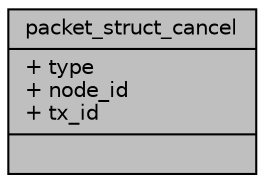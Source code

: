 digraph "packet_struct_cancel"
{
 // INTERACTIVE_SVG=YES
  edge [fontname="Helvetica",fontsize="10",labelfontname="Helvetica",labelfontsize="10"];
  node [fontname="Helvetica",fontsize="10",shape=record];
  Node1 [label="{packet_struct_cancel\n|+ type\l+ node_id\l+ tx_id\l|}",height=0.2,width=0.4,color="black", fillcolor="grey75", style="filled", fontcolor="black"];
}
